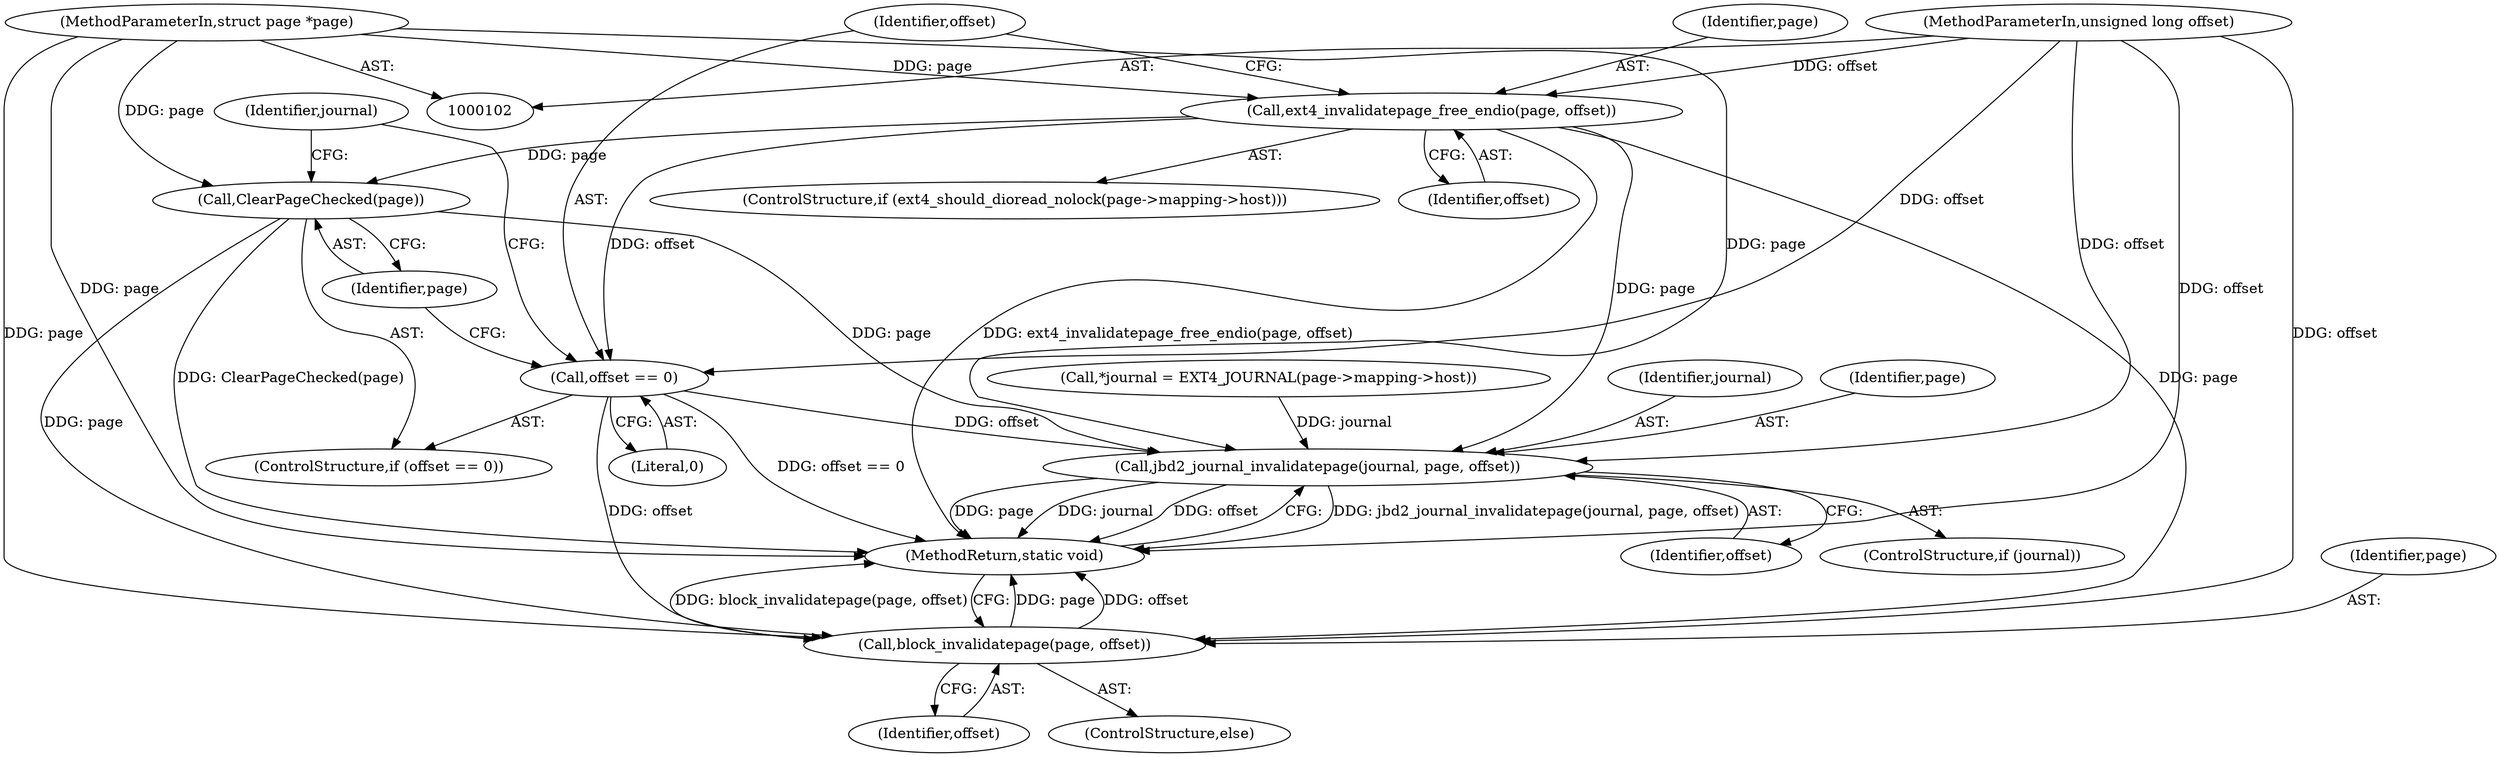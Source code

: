 digraph "0_linux_744692dc059845b2a3022119871846e74d4f6e11_10@API" {
"1000122" [label="(Call,ext4_invalidatepage_free_endio(page, offset))"];
"1000103" [label="(MethodParameterIn,struct page *page)"];
"1000104" [label="(MethodParameterIn,unsigned long offset)"];
"1000126" [label="(Call,offset == 0)"];
"1000133" [label="(Call,jbd2_journal_invalidatepage(journal, page, offset))"];
"1000138" [label="(Call,block_invalidatepage(page, offset))"];
"1000129" [label="(Call,ClearPageChecked(page))"];
"1000140" [label="(Identifier,offset)"];
"1000122" [label="(Call,ext4_invalidatepage_free_endio(page, offset))"];
"1000139" [label="(Identifier,page)"];
"1000126" [label="(Call,offset == 0)"];
"1000125" [label="(ControlStructure,if (offset == 0))"];
"1000128" [label="(Literal,0)"];
"1000107" [label="(Call,*journal = EXT4_JOURNAL(page->mapping->host))"];
"1000133" [label="(Call,jbd2_journal_invalidatepage(journal, page, offset))"];
"1000103" [label="(MethodParameterIn,struct page *page)"];
"1000131" [label="(ControlStructure,if (journal))"];
"1000136" [label="(Identifier,offset)"];
"1000115" [label="(ControlStructure,if (ext4_should_dioread_nolock(page->mapping->host)))"];
"1000138" [label="(Call,block_invalidatepage(page, offset))"];
"1000129" [label="(Call,ClearPageChecked(page))"];
"1000137" [label="(ControlStructure,else)"];
"1000123" [label="(Identifier,page)"];
"1000104" [label="(MethodParameterIn,unsigned long offset)"];
"1000130" [label="(Identifier,page)"];
"1000134" [label="(Identifier,journal)"];
"1000135" [label="(Identifier,page)"];
"1000132" [label="(Identifier,journal)"];
"1000127" [label="(Identifier,offset)"];
"1000141" [label="(MethodReturn,static void)"];
"1000124" [label="(Identifier,offset)"];
"1000122" -> "1000115"  [label="AST: "];
"1000122" -> "1000124"  [label="CFG: "];
"1000123" -> "1000122"  [label="AST: "];
"1000124" -> "1000122"  [label="AST: "];
"1000127" -> "1000122"  [label="CFG: "];
"1000122" -> "1000141"  [label="DDG: ext4_invalidatepage_free_endio(page, offset)"];
"1000103" -> "1000122"  [label="DDG: page"];
"1000104" -> "1000122"  [label="DDG: offset"];
"1000122" -> "1000126"  [label="DDG: offset"];
"1000122" -> "1000129"  [label="DDG: page"];
"1000122" -> "1000133"  [label="DDG: page"];
"1000122" -> "1000138"  [label="DDG: page"];
"1000103" -> "1000102"  [label="AST: "];
"1000103" -> "1000141"  [label="DDG: page"];
"1000103" -> "1000129"  [label="DDG: page"];
"1000103" -> "1000133"  [label="DDG: page"];
"1000103" -> "1000138"  [label="DDG: page"];
"1000104" -> "1000102"  [label="AST: "];
"1000104" -> "1000141"  [label="DDG: offset"];
"1000104" -> "1000126"  [label="DDG: offset"];
"1000104" -> "1000133"  [label="DDG: offset"];
"1000104" -> "1000138"  [label="DDG: offset"];
"1000126" -> "1000125"  [label="AST: "];
"1000126" -> "1000128"  [label="CFG: "];
"1000127" -> "1000126"  [label="AST: "];
"1000128" -> "1000126"  [label="AST: "];
"1000130" -> "1000126"  [label="CFG: "];
"1000132" -> "1000126"  [label="CFG: "];
"1000126" -> "1000141"  [label="DDG: offset == 0"];
"1000126" -> "1000133"  [label="DDG: offset"];
"1000126" -> "1000138"  [label="DDG: offset"];
"1000133" -> "1000131"  [label="AST: "];
"1000133" -> "1000136"  [label="CFG: "];
"1000134" -> "1000133"  [label="AST: "];
"1000135" -> "1000133"  [label="AST: "];
"1000136" -> "1000133"  [label="AST: "];
"1000141" -> "1000133"  [label="CFG: "];
"1000133" -> "1000141"  [label="DDG: jbd2_journal_invalidatepage(journal, page, offset)"];
"1000133" -> "1000141"  [label="DDG: page"];
"1000133" -> "1000141"  [label="DDG: journal"];
"1000133" -> "1000141"  [label="DDG: offset"];
"1000107" -> "1000133"  [label="DDG: journal"];
"1000129" -> "1000133"  [label="DDG: page"];
"1000138" -> "1000137"  [label="AST: "];
"1000138" -> "1000140"  [label="CFG: "];
"1000139" -> "1000138"  [label="AST: "];
"1000140" -> "1000138"  [label="AST: "];
"1000141" -> "1000138"  [label="CFG: "];
"1000138" -> "1000141"  [label="DDG: page"];
"1000138" -> "1000141"  [label="DDG: offset"];
"1000138" -> "1000141"  [label="DDG: block_invalidatepage(page, offset)"];
"1000129" -> "1000138"  [label="DDG: page"];
"1000129" -> "1000125"  [label="AST: "];
"1000129" -> "1000130"  [label="CFG: "];
"1000130" -> "1000129"  [label="AST: "];
"1000132" -> "1000129"  [label="CFG: "];
"1000129" -> "1000141"  [label="DDG: ClearPageChecked(page)"];
}
